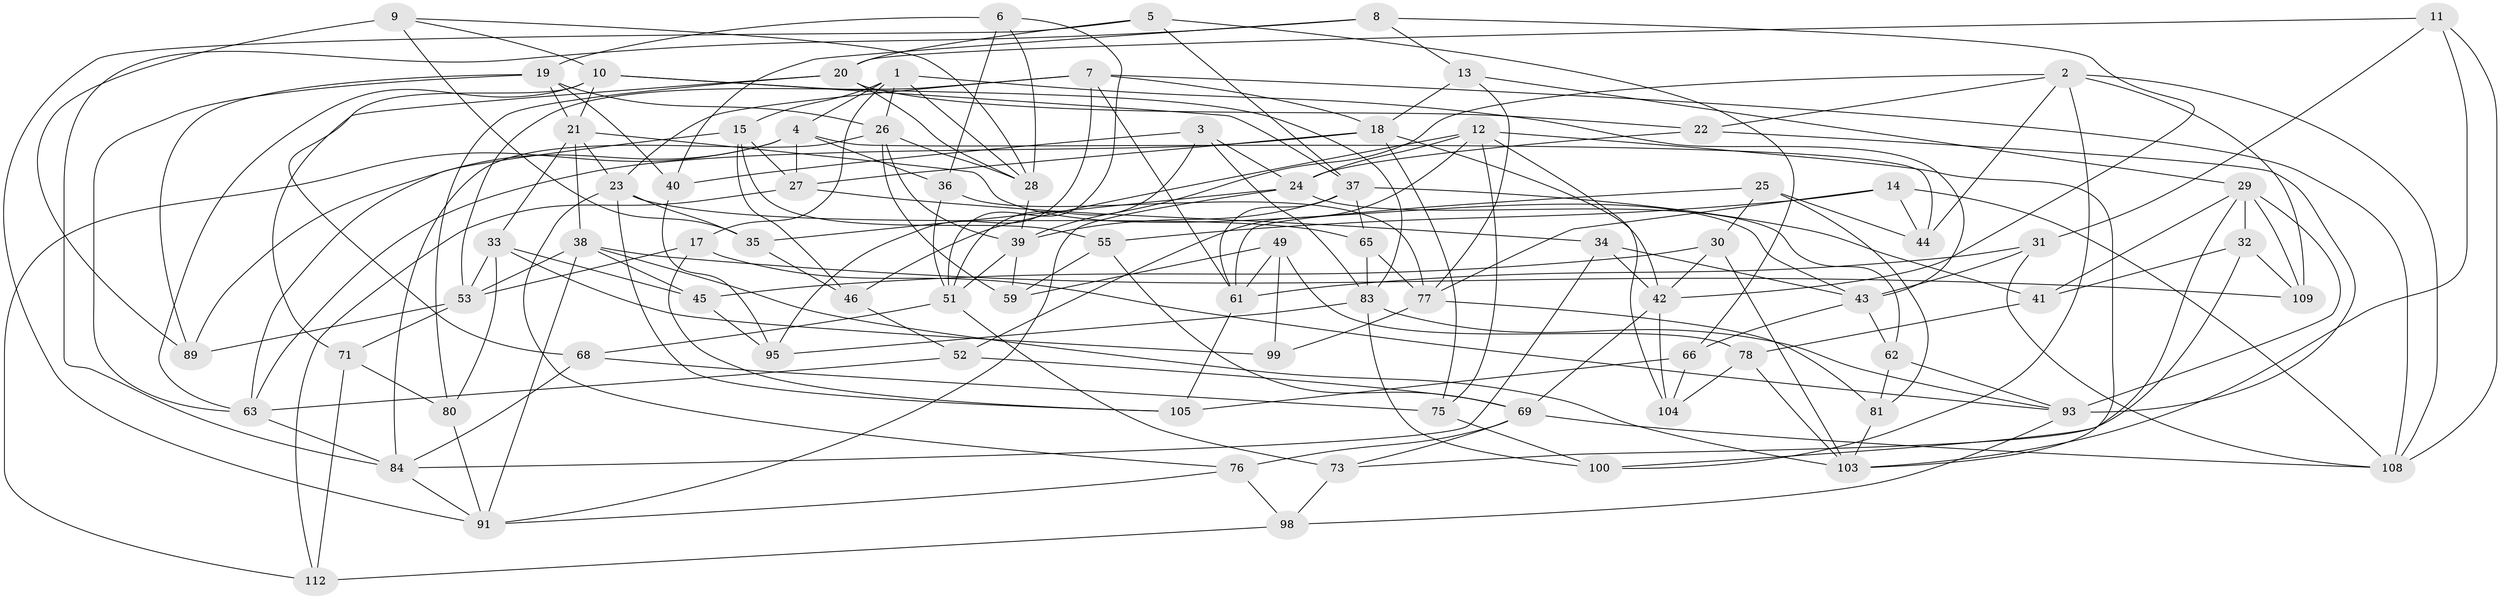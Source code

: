 // original degree distribution, {4: 1.0}
// Generated by graph-tools (version 1.1) at 2025/11/02/27/25 16:11:49]
// undirected, 81 vertices, 195 edges
graph export_dot {
graph [start="1"]
  node [color=gray90,style=filled];
  1 [super="+115"];
  2 [super="+67"];
  3;
  4 [super="+114"];
  5;
  6;
  7 [super="+90"];
  8;
  9;
  10 [super="+57"];
  11;
  12 [super="+87"];
  13;
  14;
  15 [super="+16"];
  17;
  18 [super="+113"];
  19 [super="+88"];
  20 [super="+70"];
  21 [super="+102"];
  22;
  23 [super="+74"];
  24 [super="+60"];
  25;
  26 [super="+79"];
  27 [super="+72"];
  28 [super="+56"];
  29 [super="+64"];
  30;
  31;
  32;
  33 [super="+94"];
  34;
  35;
  36;
  37 [super="+50"];
  38 [super="+58"];
  39 [super="+47"];
  40;
  41;
  42 [super="+48"];
  43 [super="+85"];
  44;
  45;
  46;
  49;
  51 [super="+86"];
  52;
  53 [super="+54"];
  55;
  59;
  61 [super="+106"];
  62;
  63 [super="+92"];
  65;
  66;
  68;
  69 [super="+97"];
  71;
  73;
  75;
  76;
  77 [super="+82"];
  78;
  80;
  81;
  83 [super="+101"];
  84 [super="+116"];
  89;
  91 [super="+96"];
  93 [super="+110"];
  95;
  98;
  99;
  100;
  103 [super="+107"];
  104;
  105;
  108 [super="+111"];
  109;
  112;
  1 -- 43;
  1 -- 17;
  1 -- 4;
  1 -- 15;
  1 -- 26;
  1 -- 28;
  2 -- 44;
  2 -- 22;
  2 -- 108;
  2 -- 100;
  2 -- 109;
  2 -- 39;
  3 -- 83;
  3 -- 24;
  3 -- 40;
  3 -- 51;
  4 -- 27;
  4 -- 89;
  4 -- 112;
  4 -- 36;
  4 -- 44;
  5 -- 37;
  5 -- 20;
  5 -- 66;
  5 -- 91;
  6 -- 51;
  6 -- 36;
  6 -- 19;
  6 -- 28;
  7 -- 53;
  7 -- 18;
  7 -- 23;
  7 -- 108;
  7 -- 61;
  7 -- 95;
  8 -- 13;
  8 -- 40;
  8 -- 84;
  8 -- 42;
  9 -- 89;
  9 -- 35;
  9 -- 28;
  9 -- 10;
  10 -- 68;
  10 -- 63;
  10 -- 37;
  10 -- 83;
  10 -- 21;
  11 -- 31;
  11 -- 108;
  11 -- 20;
  11 -- 103;
  12 -- 75;
  12 -- 52;
  12 -- 46;
  12 -- 24;
  12 -- 104;
  12 -- 103;
  13 -- 29;
  13 -- 77;
  13 -- 18;
  14 -- 55;
  14 -- 108;
  14 -- 77;
  14 -- 44;
  15 -- 27 [weight=2];
  15 -- 55;
  15 -- 46;
  15 -- 63;
  17 -- 105;
  17 -- 93;
  17 -- 53;
  18 -- 63;
  18 -- 75;
  18 -- 27;
  18 -- 42;
  19 -- 89;
  19 -- 63;
  19 -- 21;
  19 -- 40;
  19 -- 26;
  20 -- 71;
  20 -- 80;
  20 -- 22;
  20 -- 28;
  21 -- 33;
  21 -- 23;
  21 -- 43;
  21 -- 38;
  22 -- 93;
  22 -- 24;
  23 -- 35;
  23 -- 105;
  23 -- 76;
  23 -- 65;
  24 -- 91;
  24 -- 35;
  24 -- 62;
  25 -- 30;
  25 -- 44;
  25 -- 81;
  25 -- 61;
  26 -- 28;
  26 -- 59;
  26 -- 84;
  26 -- 39;
  27 -- 34;
  27 -- 112;
  28 -- 39;
  29 -- 100;
  29 -- 93;
  29 -- 32;
  29 -- 41;
  29 -- 109;
  30 -- 45;
  30 -- 103;
  30 -- 42;
  31 -- 61;
  31 -- 43;
  31 -- 108;
  32 -- 109;
  32 -- 73;
  32 -- 41;
  33 -- 99 [weight=2];
  33 -- 80;
  33 -- 45;
  33 -- 53;
  34 -- 42;
  34 -- 84;
  34 -- 43;
  35 -- 46;
  36 -- 77;
  36 -- 51;
  37 -- 65;
  37 -- 41;
  37 -- 61;
  37 -- 39;
  38 -- 109;
  38 -- 91;
  38 -- 53;
  38 -- 45;
  38 -- 103;
  39 -- 59;
  39 -- 51;
  40 -- 95;
  41 -- 78;
  42 -- 69;
  42 -- 104;
  43 -- 66;
  43 -- 62;
  45 -- 95;
  46 -- 52;
  49 -- 99;
  49 -- 78;
  49 -- 59;
  49 -- 61;
  51 -- 68;
  51 -- 73;
  52 -- 69;
  52 -- 63;
  53 -- 71;
  53 -- 89;
  55 -- 59;
  55 -- 69;
  61 -- 105;
  62 -- 81;
  62 -- 93;
  63 -- 84;
  65 -- 77;
  65 -- 83;
  66 -- 104;
  66 -- 105;
  68 -- 75;
  68 -- 84;
  69 -- 73;
  69 -- 108;
  69 -- 76;
  71 -- 80;
  71 -- 112;
  73 -- 98;
  75 -- 100;
  76 -- 91;
  76 -- 98;
  77 -- 81;
  77 -- 99;
  78 -- 104;
  78 -- 103;
  80 -- 91;
  81 -- 103;
  83 -- 100;
  83 -- 93;
  83 -- 95;
  84 -- 91;
  93 -- 98;
  98 -- 112;
}
